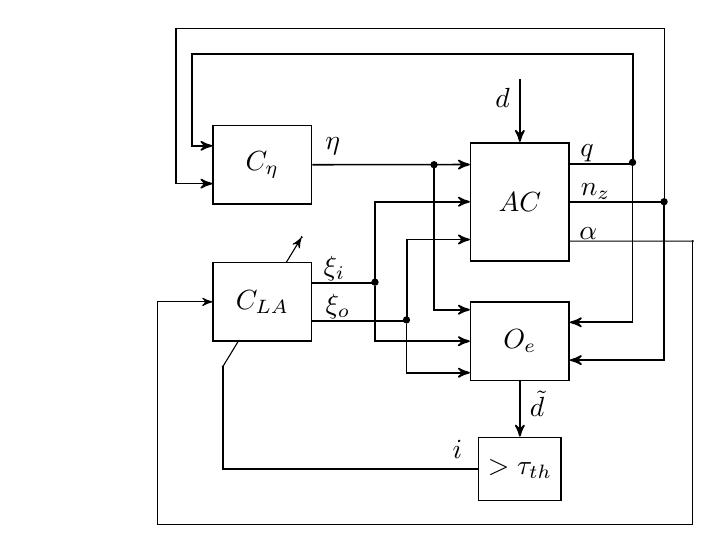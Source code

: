 \usetikzlibrary{positioning,plotmarks, matrix, arrows, calc, shapes}
\tikzstyle{blockdiag}	= [node distance=5mm, >=stealth', semithick]
\tikzstyle{block}			= [draw, rectangle, minimum width=1.05cm, minimum
height=.8cm]


\tikzstyle{block2}			= [draw, rectangle, minimum width=1.05cm, minimum
height=.8cm, fill=white]

\tikzstyle{sum} = [draw,circle,inner sep=0pt, minimum size=6pt]
\tikzstyle{connector} = [draw,circle,inner sep=0pt, minimum size=0.001pt, 
fill=black]
\tikzstyle{connector2} = [draw,circle,inner sep=0pt, minimum size=2pt, 
fill=black]
\tikzstyle{gain} = [draw,regular polygon, regular polygon 	sides=3,thick,minimum height=3em,minimum width=4em, rotate=30]
\tikzstyle{bguide} = [rectangle,minimum height=3em,minimum	width=4em]
\tikzstyle{line} = [thick]
\tikzstyle{branch} = [circle,inner sep=0pt,minimum size=1mm,fill=black,draw=black]
\tikzstyle{guide} = [anchor=center]

\pgfdeclarelayer{bg}    % declare background layer
\pgfsetlayers{bg,main}

\begin{tikzpicture}[blockdiag, auto, scale=0.8]

% Blocks
\node[block,minimum width=1.25cm, minimum height=1.5cm](Plant) {$AC$};
\node[block, minimum width=1.25cm, minimum height=1cm,left=of Plant, xshift=-1.5cm, yshift=0.47cm] (C) {$C_\eta$};
\node[block, minimum width=1.25cm, minimum height=1cm,below=of Plant,  yshift=0cm] (Obsv) {$O_e$};
\node[block, minimum width=1cm, minimum height=.8cm,below=of Obsv,  yshift=-0.2cm] (logic) {$> \tau_{th}$};
\node[block2, minimum width=1.25cm, minimum height=1cm,left=of Obsv, xshift=-1.5cm, yshift=0.5cm] (Cload) {$C_{LA}$};


\node[connector2, right=of Plant, xshift = 0.65cm] (con1) {}; 
\node[connector2, right=of Plant, xshift = 0.25cm, yshift = 0.5cm] (con2) {}; 
\node[connector2, right=of Cload, xshift = 0.65cm, yshift = -0.23cm] (con3) {}; 
\node[connector2, right=of Cload, xshift = 0.25cm, yshift = 0.25cm] (con4) {}; 
\node[connector2, right=of C, xshift = 1cm] (con5) {}; 
\node[connector, below=of Cload, xshift = -0.5cm, yshift = 0.2cm] (con6) {}; 
\node[connector, above=of Cload, xshift = 0.5cm, yshift = -0.2cm] (con7) {}; 
\node[connector, right=of Plant, xshift = 1.05cm, yshift = -0.5cm] (con8) {}; 

\draw[->]  (Plant.east) ++(0cm,0.6cm)  --  ++(1cm,0cm) node[pos=0.27,yshift=-1mm] {$q$} --  ++(0cm,1.75cm)   -- ++(-7cm,0cm) |- ($(C.west)+(0cm,0.3cm)$);
\draw[->]  (Plant.east) ++(0cm,0cm)  --  ++(1.5cm,0cm) node[pos=0.27,yshift=-1mm] {$n_z$}  --  ++(0cm,2.75cm)   -- ++(-7.75cm,0cm) |- ($(C.west)+(0cm,-0.3cm)$);

\draw[->]  (Cload.east) ++(0cm,0.3cm)  --  ++(1.0cm,0cm) node[pos=0.35,yshift=-1mm] {$\xi_i$}    |- ($(Plant.west)+(0cm,0cm)$);
\draw[->]  (Cload.east) ++(0cm,-0.3cm)  --  ++(1.5cm,0cm) node[pos=0.27,yshift=-1mm] {$\xi_o$}    |- ($(Plant.west)+(0cm,-0.6cm)$);

\draw[->]  (C)  --  ($(Plant.west)+(0cm,0.59cm)$)node[pos=0.13]{$\eta$};
\draw[->]   (Obsv.south) -- (logic) node[pos=0.4]{$\tilde d$} ;
\draw[<-] (Plant.north) -- +(0cm, +1cm)node[left, pos=.7]{$d$};

\draw[->]  (con1)  |-  ($(Obsv.east)+(0cm,-0.3cm)$);
\draw[->]  (con2)  |-  ($(Obsv.east)+(0cm,0.3cm)$);

\draw[->]  (con5)  |-  ($(Obsv.west)+(0cm,0.5cm)$);
\draw[->]  (con4)  |-  ($(Obsv.west)+(0cm,0cm)$);
\draw[->]  (con3)  |-  ($(Obsv.west)+(0cm,-0.5cm)$);
\draw[-]  (logic.west) -| (con6)node[pos=0.04, above]{$i$} ;

\begin{pgfonlayer}{bg}    % select the background layer
        \draw[->]  (con6) -- (con7);
\end{pgfonlayer}

\draw[-]  (Plant.east)++(0cm,-0.625cm)   --  (con8)node[pos=0.15,yshift=-1mm] {$\alpha$};
\draw[->]  (con8)  -- ++(0.0cm,-4.5cm)  -- ++(-8.5cm,0cm)  |-  (Cload.west);

;\end{tikzpicture} 